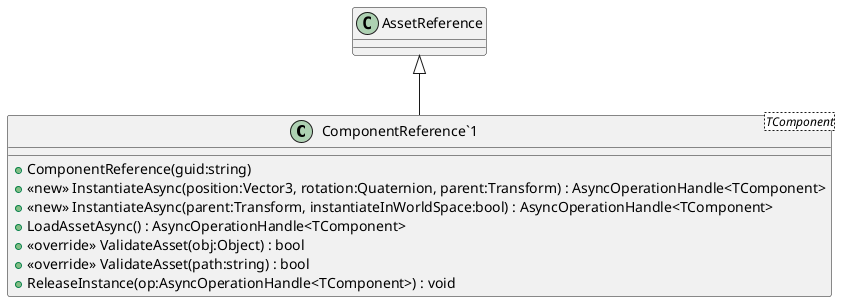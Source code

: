 @startuml
class "ComponentReference`1"<TComponent> {
    + ComponentReference(guid:string)
    + <<new>> InstantiateAsync(position:Vector3, rotation:Quaternion, parent:Transform) : AsyncOperationHandle<TComponent>
    + <<new>> InstantiateAsync(parent:Transform, instantiateInWorldSpace:bool) : AsyncOperationHandle<TComponent>
    + LoadAssetAsync() : AsyncOperationHandle<TComponent>
    + <<override>> ValidateAsset(obj:Object) : bool
    + <<override>> ValidateAsset(path:string) : bool
    + ReleaseInstance(op:AsyncOperationHandle<TComponent>) : void
}
AssetReference <|-- "ComponentReference`1"
@enduml
